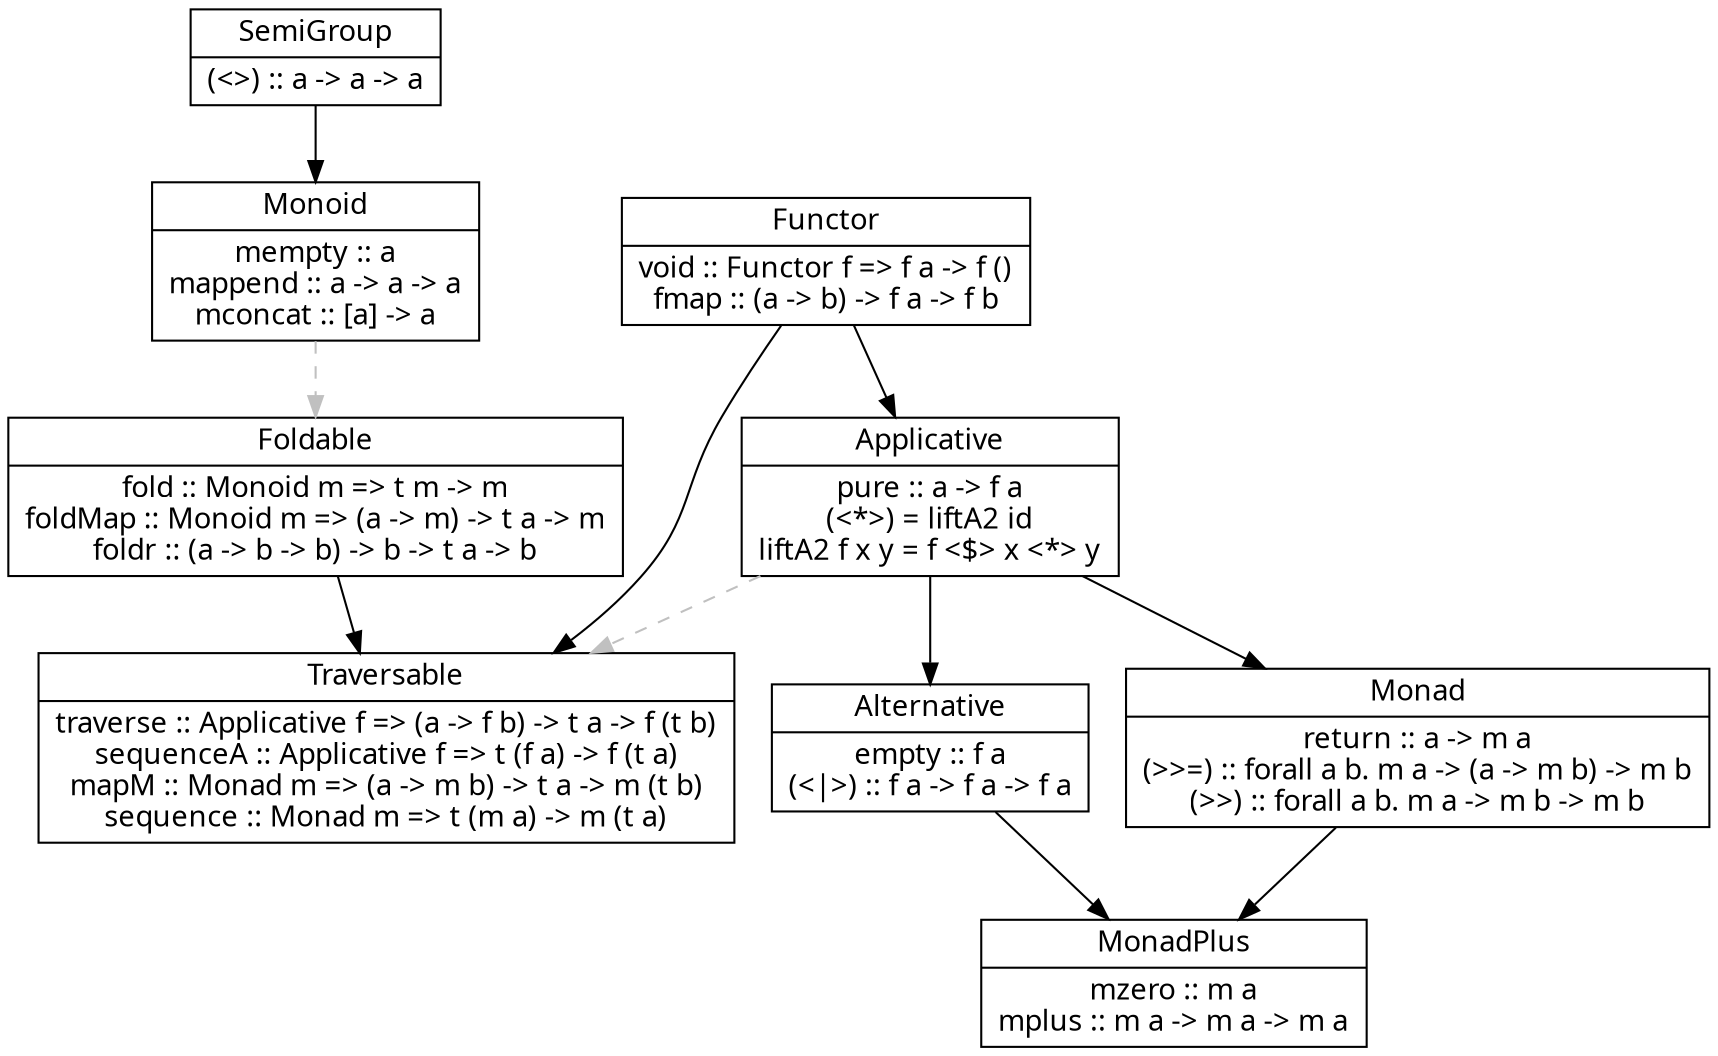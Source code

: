 digraph TECU {
    graph [ fontname = "dubai" ]
    node  [ fontname = "dubai" shape = record ]
    edge  [ fontname = "dubai" ]

    SemiGroup [
        label = "{SemiGroup|(\<\>) :: a -\> a -\> a}"
    ]

    Monoid [
        label = "{Monoid|mempty :: a\nmappend :: a -\> a -\> a\nmconcat :: [a] -\> a}"
    ]

    Foldable [
        label = "{Foldable|fold :: Monoid m =\> t m -\> m\nfoldMap :: Monoid m =\> (a -\> m) -\> t a -\> m\nfoldr :: (a -\> b -\> b) -\> b -\> t a -\> b}"
    ]

    Traversable [
        label = "{Traversable|traverse :: Applicative f =\> (a -\> f b) -\> t a -\> f (t b)\nsequenceA :: Applicative f =\> t (f a) -\> f (t a)\nmapM :: Monad m =\> (a -\> m b) -\> t a -\> m (t b)\nsequence :: Monad m =\> t (m a) -\> m (t a)}"
    ]

    Functor [
        label = "{Functor|void :: Functor f =\> f a -\> f ()\nfmap :: (a -\> b) -\> f a -\> f b}"
    ]

    Applicative [
        label = "{Applicative|pure :: a -\> f a\n(\<*\>) = liftA2 id\nliftA2 f x y = f \<$\> x \<*\> y}"
    ]

    Alternative [
        label = "{Alternative|empty :: f a\n(\<\|\>) :: f a -\> f a -\> f a}"
    ]

    Monad [
        label = "{Monad|return :: a -\> m a\n(\>\>=) :: forall a b. m a -\> (a -\> m b) -\> m b\n(\>\>) :: forall a b. m a -\> m b -\> m b}"
    ]

    MonadPlus [
        label = "{MonadPlus|mzero :: m a\nmplus :: m a -\> m a -\> m a}"
    ]

    SemiGroup -> Monoid

    Foldable -> Traversable

    Functor -> Traversable

    Functor -> Applicative
    Applicative -> Monad
    Applicative -> Alternative

    Monad -> MonadPlus
    Alternative -> MonadPlus

    edge [ style = dashed, color = grey ]

    Monoid -> Foldable
    Applicative -> Traversable
}